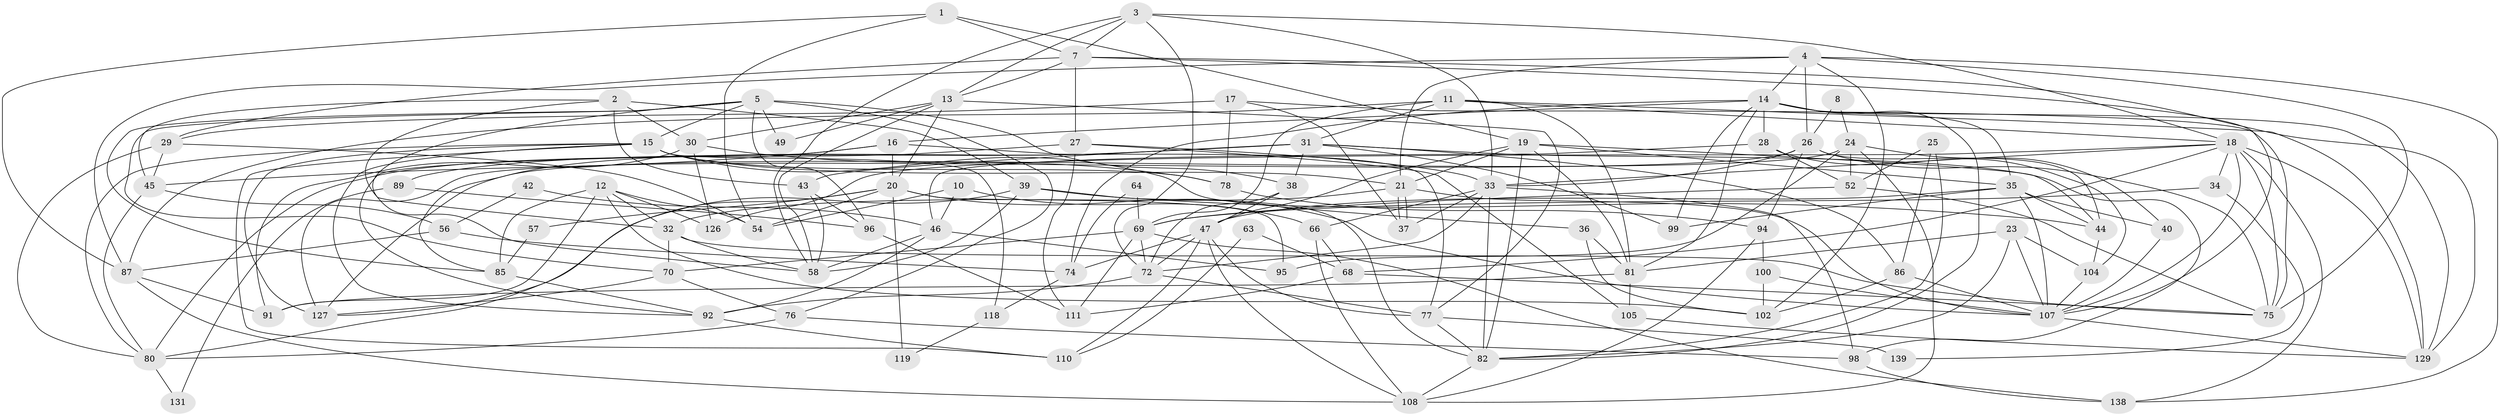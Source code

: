 // original degree distribution, {4: 0.2676056338028169, 5: 0.18309859154929578, 6: 0.1056338028169014, 3: 0.3028169014084507, 8: 0.014084507042253521, 2: 0.1056338028169014, 7: 0.02112676056338028}
// Generated by graph-tools (version 1.1) at 2025/41/03/06/25 10:41:54]
// undirected, 91 vertices, 230 edges
graph export_dot {
graph [start="1"]
  node [color=gray90,style=filled];
  1;
  2 [super="+65"];
  3 [super="+48"];
  4 [super="+6"];
  5 [super="+9"];
  7 [super="+22"];
  8;
  10 [super="+135"];
  11 [super="+113"];
  12 [super="+97"];
  13 [super="+50"];
  14 [super="+140"];
  15 [super="+67"];
  16 [super="+71"];
  17;
  18 [super="+101"];
  19 [super="+88"];
  20 [super="+124"];
  21 [super="+103"];
  23 [super="+53"];
  24 [super="+93"];
  25 [super="+51"];
  26 [super="+134"];
  27 [super="+79"];
  28 [super="+106"];
  29 [super="+83"];
  30 [super="+61"];
  31 [super="+115"];
  32;
  33 [super="+41"];
  34;
  35 [super="+84"];
  36;
  37;
  38 [super="+59"];
  39 [super="+55"];
  40;
  42;
  43 [super="+141"];
  44 [super="+62"];
  45;
  46;
  47 [super="+73"];
  49;
  52;
  54 [super="+60"];
  56;
  57;
  58 [super="+109"];
  63;
  64;
  66;
  68 [super="+112"];
  69 [super="+120"];
  70 [super="+142"];
  72 [super="+132"];
  74 [super="+133"];
  75 [super="+90"];
  76;
  77;
  78;
  80 [super="+130"];
  81 [super="+125"];
  82 [super="+121"];
  85 [super="+116"];
  86;
  87 [super="+114"];
  89;
  91;
  92 [super="+123"];
  94;
  95;
  96 [super="+122"];
  98;
  99;
  100;
  102;
  104;
  105;
  107 [super="+117"];
  108 [super="+136"];
  110;
  111 [super="+128"];
  118;
  119;
  126;
  127;
  129 [super="+137"];
  131;
  138;
  139;
  1 -- 54;
  1 -- 19;
  1 -- 87;
  1 -- 7;
  2 -- 32;
  2 -- 45;
  2 -- 39;
  2 -- 43;
  2 -- 30;
  3 -- 18;
  3 -- 33;
  3 -- 58;
  3 -- 13;
  3 -- 7;
  3 -- 72;
  4 -- 102;
  4 -- 21;
  4 -- 75;
  4 -- 87;
  4 -- 138;
  4 -- 26;
  4 -- 14;
  5 -- 76;
  5 -- 15;
  5 -- 96;
  5 -- 70;
  5 -- 49;
  5 -- 85;
  5 -- 38;
  5 -- 58;
  7 -- 107;
  7 -- 29;
  7 -- 129;
  7 -- 13;
  7 -- 27;
  8 -- 26;
  8 -- 24 [weight=2];
  10 -- 66;
  10 -- 46;
  10 -- 54;
  11 -- 31;
  11 -- 81;
  11 -- 129;
  11 -- 18;
  11 -- 87;
  11 -- 69;
  12 -- 32;
  12 -- 102;
  12 -- 54;
  12 -- 91;
  12 -- 126;
  12 -- 85;
  13 -- 49;
  13 -- 58;
  13 -- 20;
  13 -- 77;
  13 -- 30 [weight=2];
  14 -- 81;
  14 -- 129;
  14 -- 35;
  14 -- 28;
  14 -- 16;
  14 -- 99;
  14 -- 74;
  14 -- 82;
  15 -- 92;
  15 -- 21;
  15 -- 36;
  15 -- 78;
  15 -- 80;
  15 -- 127;
  15 -- 110;
  15 -- 118;
  16 -- 45;
  16 -- 20;
  16 -- 77;
  16 -- 92;
  17 -- 75;
  17 -- 37;
  17 -- 78;
  17 -- 29;
  18 -- 107;
  18 -- 34;
  18 -- 126;
  18 -- 129;
  18 -- 68;
  18 -- 33;
  18 -- 138;
  18 -- 75;
  19 -- 81;
  19 -- 82;
  19 -- 35;
  19 -- 44;
  19 -- 21;
  19 -- 47;
  20 -- 119 [weight=2];
  20 -- 95;
  20 -- 54;
  20 -- 57;
  20 -- 80;
  20 -- 107;
  21 -- 37;
  21 -- 37;
  21 -- 32;
  21 -- 107;
  23 -- 82;
  23 -- 104;
  23 -- 81;
  23 -- 107;
  24 -- 127;
  24 -- 40;
  24 -- 52;
  24 -- 95;
  24 -- 108;
  25 -- 82;
  25 -- 52;
  25 -- 86;
  26 -- 33;
  26 -- 94;
  26 -- 127;
  26 -- 44;
  26 -- 75;
  27 -- 80;
  27 -- 105;
  27 -- 33;
  27 -- 111;
  28 -- 52;
  28 -- 46;
  28 -- 104;
  29 -- 54;
  29 -- 80;
  29 -- 45;
  30 -- 78;
  30 -- 126;
  30 -- 91;
  31 -- 38;
  31 -- 98;
  31 -- 43;
  31 -- 99;
  31 -- 89;
  31 -- 86;
  31 -- 85;
  32 -- 58;
  32 -- 75;
  32 -- 70;
  33 -- 37;
  33 -- 66;
  33 -- 98;
  33 -- 82;
  33 -- 72;
  34 -- 69;
  34 -- 139;
  35 -- 40;
  35 -- 44;
  35 -- 99;
  35 -- 47;
  35 -- 107;
  36 -- 102;
  36 -- 81;
  38 -- 72;
  38 -- 47;
  39 -- 44;
  39 -- 127;
  39 -- 58;
  39 -- 82;
  40 -- 107;
  42 -- 56;
  42 -- 46;
  43 -- 96;
  43 -- 58;
  44 -- 104;
  45 -- 56;
  45 -- 80;
  46 -- 95;
  46 -- 58;
  46 -- 92;
  47 -- 110;
  47 -- 77;
  47 -- 72;
  47 -- 108;
  47 -- 74;
  52 -- 75;
  52 -- 69;
  56 -- 74;
  56 -- 87;
  57 -- 85;
  63 -- 110;
  63 -- 68;
  64 -- 74;
  64 -- 69;
  66 -- 108;
  66 -- 68;
  68 -- 75;
  68 -- 111;
  69 -- 138;
  69 -- 111;
  69 -- 72;
  69 -- 70;
  70 -- 127;
  70 -- 76;
  72 -- 77;
  72 -- 92;
  74 -- 118;
  76 -- 98;
  76 -- 80;
  77 -- 82;
  77 -- 139;
  78 -- 94;
  80 -- 131;
  81 -- 105;
  81 -- 91;
  82 -- 108;
  85 -- 92;
  86 -- 107;
  86 -- 102;
  87 -- 91;
  87 -- 108;
  89 -- 96;
  89 -- 131;
  92 -- 110;
  94 -- 100;
  94 -- 108;
  96 -- 111;
  98 -- 138;
  100 -- 107;
  100 -- 102;
  104 -- 107;
  105 -- 129;
  107 -- 129;
  118 -- 119;
}

